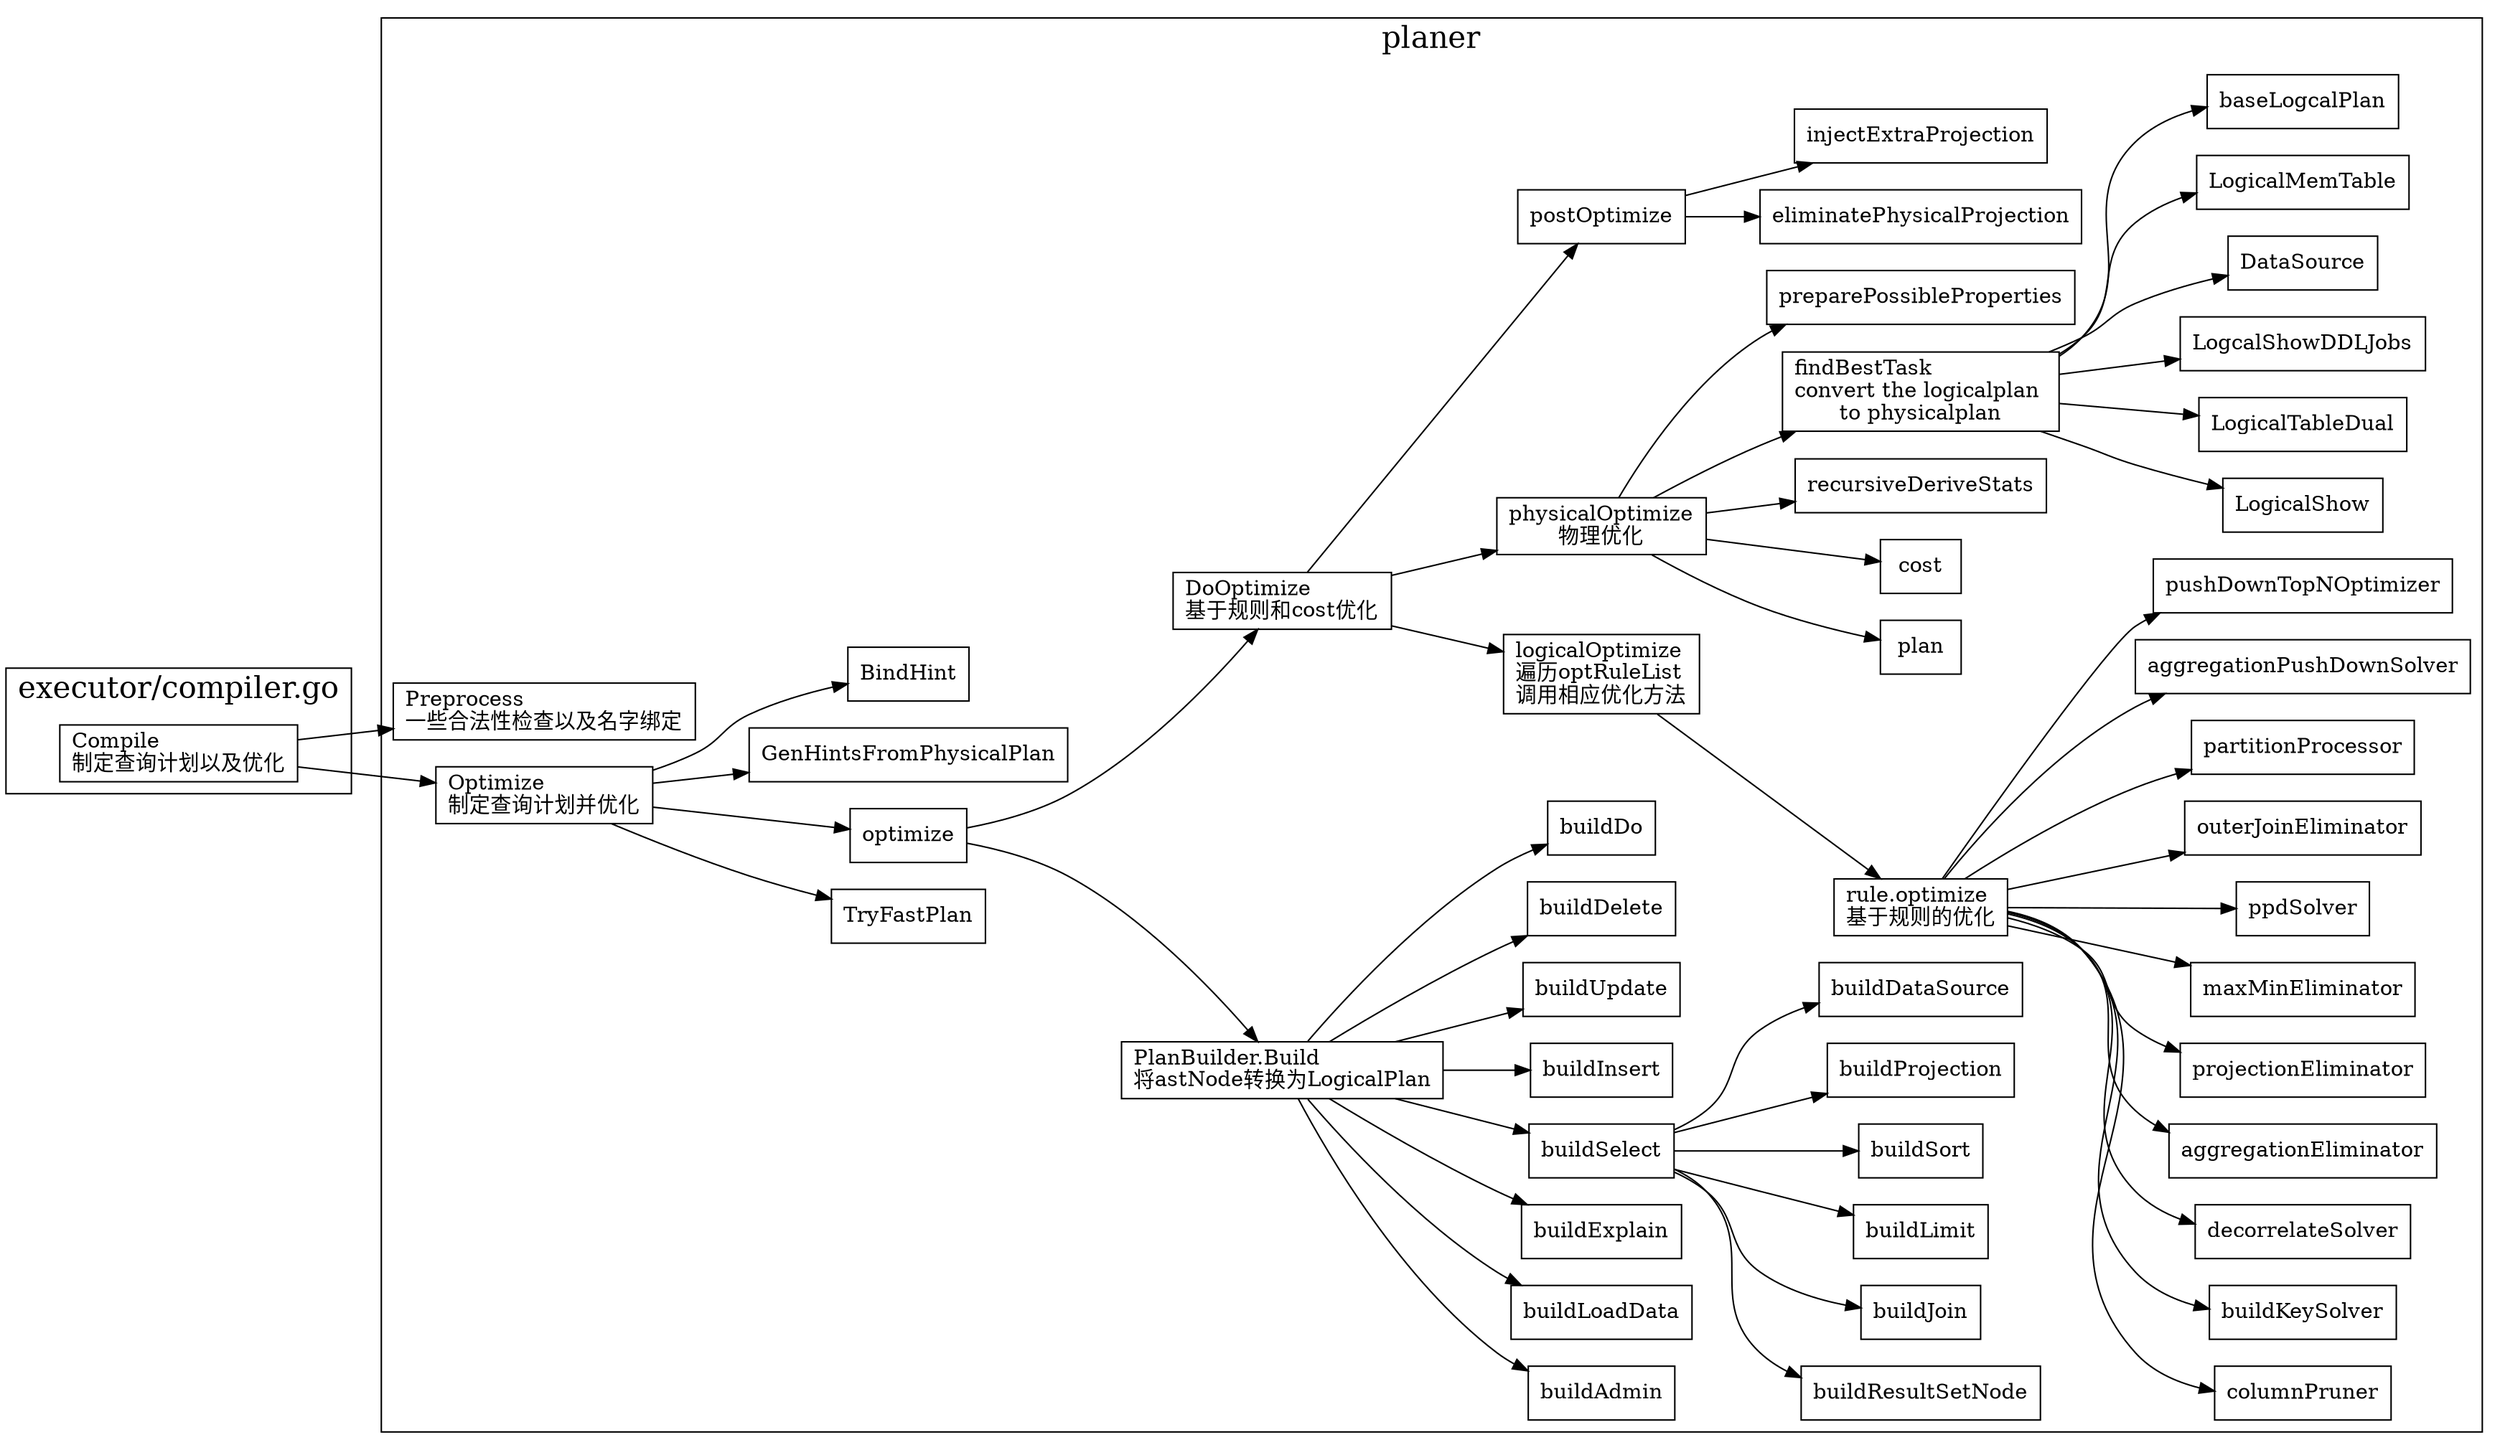 digraph sql_plan {
  node[shape=box];
  newrank=true;
  rankdir=LR;

  subgraph cluster_executor {
    graph[label="executor/compiler.go";fontsize=20;];
    Compile[label="Compile\l制定查询计划以及优化"];
  }
  subgraph cluster_plan {
    graph[label="planer";fontsize=20;];

    Preprocess[label="Preprocess\l一些合法性检查以及名字绑定"];
    Optimize[label="Optimize\l制定查询计划并优化"];
    PlanBuilder_Build[label="PlanBuilder.Build\l将astNode转换为LogicalPlan"]
    Optimize -> {
      TryFastPlan;
      optimize;
      GenHintsFromPhysicalPlan;
      BindHint;
    };
    DoOptimize[label="DoOptimize\l基于规则和cost优化"];
    optimize -> DoOptimize;
    optimize -> PlanBuilder_Build;
    PlanBuilder_Build-> {
      buildAdmin;
      buildLoadData;
      buildExplain;
      buildSelect;
      buildInsert;
      buildUpdate;
      buildDelete;
      buildDo;
    };

    buildSelect -> {
      buildResultSetNode;
      buildJoin;
      buildLimit;
      buildSort;
      buildProjection;
      buildDataSource;
    };

    DoOptimize -> {
      logicalOptimize;
      physicalOptimize;
      postOptimize;
    };
    physicalOptimize[label="physicalOptimize\l物理优化"];
    logicalOptimize[label="logicalOptimize\l遍历optRuleList\l调用相应优化方法"];
    rule_optimize[label="rule.optimize\l基于规则的优化"];

    logicalOptimize->rule_optimize;
    rule_optimize -> {
      columnPruner;
      buildKeySolver;
      decorrelateSolver;
      aggregationEliminator;
      projectionEliminator;
      maxMinEliminator;
      ppdSolver;
      outerJoinEliminator;
      partitionProcessor;
      aggregationPushDownSolver;
      pushDownTopNOptimizer;
    };
    task_plan[label="plan"];
    task_cost[label="cost"];

    physicalOptimize -> {
      recursiveDeriveStats;
      findBestTask;
      preparePossibleProperties;
      task_plan;
      task_cost;
    };
    findBestTask[label="findBestTask\lconvert the logicalplan \lto physicalplan"];

    findBestTask -> {
      LogicalShow;
      LogicalTableDual;
      LogcalShowDDLJobs;
      DataSource;
      LogicalMemTable;
      baseLogcalPlan;
    };

    postOptimize -> {
      eliminatePhysicalProjection;
      injectExtraProjection;
    };
  }

  Compile -> {
    Preprocess;
    Optimize;
  }

}
